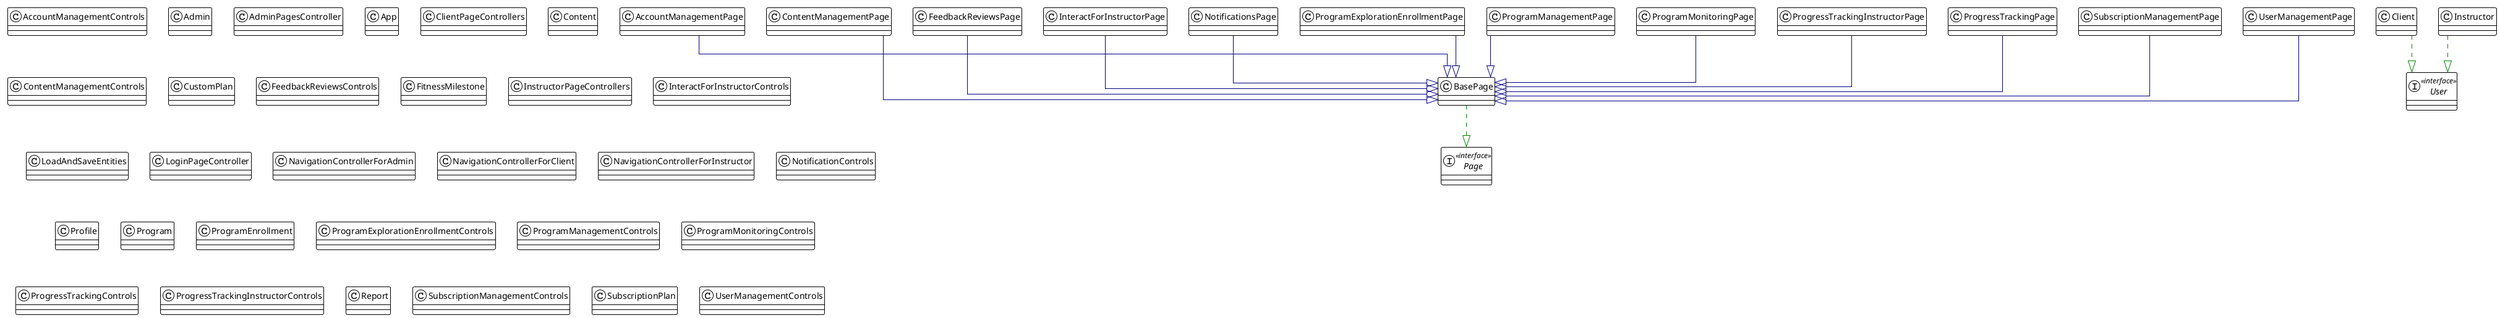 @startuml

!theme plain
top to bottom direction
skinparam linetype ortho

class AccountManagementControls
class AccountManagementPage
class Admin
class AdminPagesController
class App
class BasePage
class Client
class ClientPageControllers
class Content
class ContentManagementControls
class ContentManagementPage
class CustomPlan
class FeedbackReviewsControls
class FeedbackReviewsPage
class FitnessMilestone
class Instructor
class InstructorPageControllers
class InteractForInstructorControls
class InteractForInstructorPage
class LoadAndSaveEntities
class LoginPageController
class NavigationControllerForAdmin
class NavigationControllerForClient
class NavigationControllerForInstructor
class NotificationControls
class NotificationsPage
interface Page << interface >>
class Profile
class Program
class ProgramEnrollment
class ProgramExplorationEnrollmentControls
class ProgramExplorationEnrollmentPage
class ProgramManagementControls
class ProgramManagementPage
class ProgramMonitoringControls
class ProgramMonitoringPage
class ProgressTrackingControls
class ProgressTrackingInstructorControls
class ProgressTrackingInstructorPage
class ProgressTrackingPage
class Report
class SubscriptionManagementControls
class SubscriptionManagementPage
class SubscriptionPlan
interface User << interface >>
class UserManagementControls
class UserManagementPage

AccountManagementPage                 -[#000082,plain]-^  BasePage                             
BasePage                              -[#008200,dashed]-^  Page                                 
Client                                -[#008200,dashed]-^  User                                 
ContentManagementPage                 -[#000082,plain]-^  BasePage                             
FeedbackReviewsPage                   -[#000082,plain]-^  BasePage                             
Instructor                            -[#008200,dashed]-^  User                                 
InteractForInstructorPage             -[#000082,plain]-^  BasePage                             
NotificationsPage                     -[#000082,plain]-^  BasePage                             
ProgramExplorationEnrollmentPage      -[#000082,plain]-^  BasePage                             
ProgramManagementPage                 -[#000082,plain]-^  BasePage                             
ProgramMonitoringPage                 -[#000082,plain]-^  BasePage                             
ProgressTrackingInstructorPage        -[#000082,plain]-^  BasePage                             
ProgressTrackingPage                  -[#000082,plain]-^  BasePage                             
SubscriptionManagementPage            -[#000082,plain]-^  BasePage                             
UserManagementPage                    -[#000082,plain]-^  BasePage                             
@enduml
